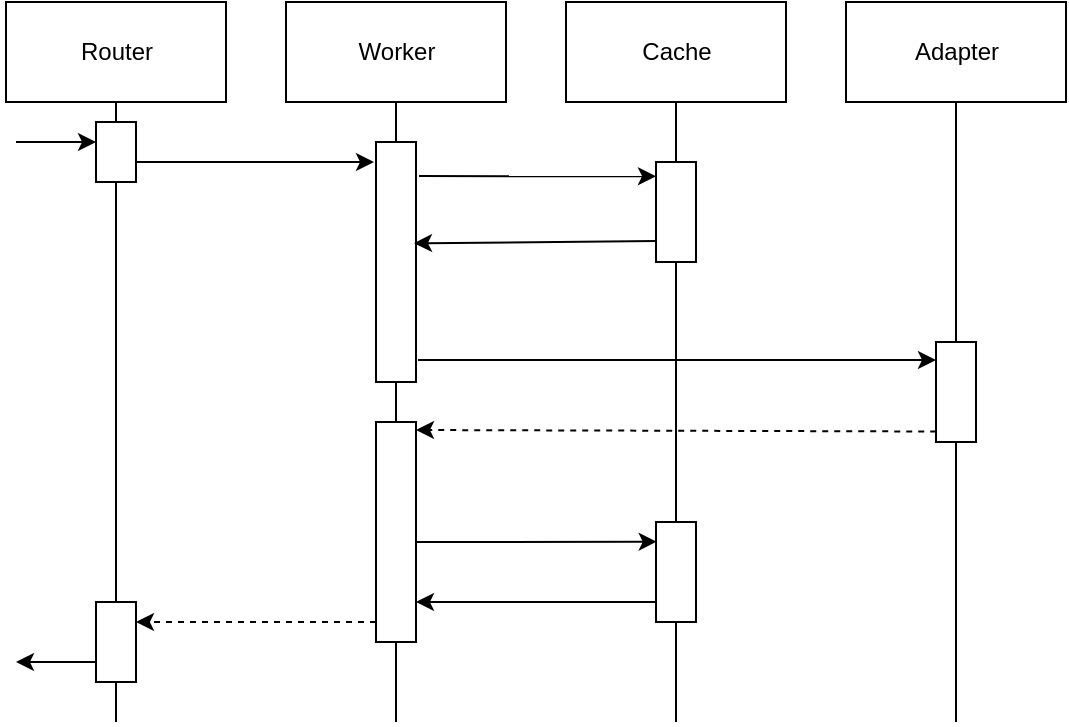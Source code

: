 <mxfile version="13.6.6" type="github"><diagram id="qqEBAk5lv5K9Js-eI9N0" name="Page-1"><mxGraphModel dx="1365" dy="768" grid="1" gridSize="10" guides="1" tooltips="1" connect="1" arrows="1" fold="1" page="1" pageScale="1" pageWidth="850" pageHeight="1100" math="0" shadow="0"><root><mxCell id="0"/><mxCell id="1" parent="0"/><mxCell id="8UW63W2s3v915MuXtgZB-1" value="Router" style="html=1;" vertex="1" parent="1"><mxGeometry x="155" y="160" width="110" height="50" as="geometry"/></mxCell><mxCell id="8UW63W2s3v915MuXtgZB-3" value="" style="endArrow=none;html=1;entryX=0.5;entryY=1;entryDx=0;entryDy=0;" edge="1" parent="1" source="8UW63W2s3v915MuXtgZB-13" target="8UW63W2s3v915MuXtgZB-1"><mxGeometry width="50" height="50" relative="1" as="geometry"><mxPoint x="210" y="700" as="sourcePoint"/><mxPoint x="215" y="260" as="targetPoint"/></mxGeometry></mxCell><mxCell id="8UW63W2s3v915MuXtgZB-4" value="Worker" style="html=1;" vertex="1" parent="1"><mxGeometry x="295" y="160" width="110" height="50" as="geometry"/></mxCell><mxCell id="8UW63W2s3v915MuXtgZB-5" value="" style="endArrow=none;html=1;entryX=0.5;entryY=1;entryDx=0;entryDy=0;" edge="1" target="8UW63W2s3v915MuXtgZB-4" parent="1" source="8UW63W2s3v915MuXtgZB-25"><mxGeometry width="50" height="50" relative="1" as="geometry"><mxPoint x="350" y="700" as="sourcePoint"/><mxPoint x="359" y="260" as="targetPoint"/></mxGeometry></mxCell><mxCell id="8UW63W2s3v915MuXtgZB-6" value="Cache" style="html=1;" vertex="1" parent="1"><mxGeometry x="435" y="160" width="110" height="50" as="geometry"/></mxCell><mxCell id="8UW63W2s3v915MuXtgZB-7" value="" style="endArrow=none;html=1;entryX=0.5;entryY=1;entryDx=0;entryDy=0;" edge="1" target="8UW63W2s3v915MuXtgZB-6" parent="1" source="8UW63W2s3v915MuXtgZB-27"><mxGeometry width="50" height="50" relative="1" as="geometry"><mxPoint x="490" y="700" as="sourcePoint"/><mxPoint x="495" y="260" as="targetPoint"/></mxGeometry></mxCell><mxCell id="8UW63W2s3v915MuXtgZB-8" value="Adapter" style="html=1;" vertex="1" parent="1"><mxGeometry x="575" y="160" width="110" height="50" as="geometry"/></mxCell><mxCell id="8UW63W2s3v915MuXtgZB-9" value="" style="endArrow=none;html=1;entryX=0.5;entryY=1;entryDx=0;entryDy=0;" edge="1" target="8UW63W2s3v915MuXtgZB-8" parent="1"><mxGeometry width="50" height="50" relative="1" as="geometry"><mxPoint x="630" y="520" as="sourcePoint"/><mxPoint x="635" y="260" as="targetPoint"/></mxGeometry></mxCell><mxCell id="8UW63W2s3v915MuXtgZB-10" value="" style="endArrow=classic;html=1;" edge="1" parent="1"><mxGeometry width="50" height="50" relative="1" as="geometry"><mxPoint x="210" y="240" as="sourcePoint"/><mxPoint x="339" y="240" as="targetPoint"/></mxGeometry></mxCell><mxCell id="8UW63W2s3v915MuXtgZB-11" value="" style="endArrow=classic;html=1;entryX=0;entryY=0.143;entryDx=0;entryDy=0;entryPerimeter=0;exitX=1.075;exitY=0.142;exitDx=0;exitDy=0;exitPerimeter=0;" edge="1" parent="1" source="8UW63W2s3v915MuXtgZB-16" target="8UW63W2s3v915MuXtgZB-17"><mxGeometry width="50" height="50" relative="1" as="geometry"><mxPoint x="360" y="250" as="sourcePoint"/><mxPoint x="470" y="250" as="targetPoint"/></mxGeometry></mxCell><mxCell id="8UW63W2s3v915MuXtgZB-13" value="" style="rounded=0;whiteSpace=wrap;html=1;" vertex="1" parent="1"><mxGeometry x="200" y="220" width="20" height="30" as="geometry"/></mxCell><mxCell id="8UW63W2s3v915MuXtgZB-14" value="" style="endArrow=none;html=1;entryX=0.5;entryY=1;entryDx=0;entryDy=0;" edge="1" parent="1" source="8UW63W2s3v915MuXtgZB-32" target="8UW63W2s3v915MuXtgZB-13"><mxGeometry width="50" height="50" relative="1" as="geometry"><mxPoint x="210" y="700" as="sourcePoint"/><mxPoint x="210" y="210" as="targetPoint"/></mxGeometry></mxCell><mxCell id="8UW63W2s3v915MuXtgZB-16" value="" style="rounded=0;whiteSpace=wrap;html=1;" vertex="1" parent="1"><mxGeometry x="340" y="230" width="20" height="120" as="geometry"/></mxCell><mxCell id="8UW63W2s3v915MuXtgZB-17" value="" style="rounded=0;whiteSpace=wrap;html=1;" vertex="1" parent="1"><mxGeometry x="480" y="240" width="20" height="50" as="geometry"/></mxCell><mxCell id="8UW63W2s3v915MuXtgZB-19" value="" style="endArrow=classic;html=1;entryX=0.95;entryY=0.422;entryDx=0;entryDy=0;entryPerimeter=0;exitX=0;exitY=0.791;exitDx=0;exitDy=0;exitPerimeter=0;" edge="1" parent="1" source="8UW63W2s3v915MuXtgZB-17" target="8UW63W2s3v915MuXtgZB-16"><mxGeometry width="50" height="50" relative="1" as="geometry"><mxPoint x="470" y="280" as="sourcePoint"/><mxPoint x="361.44" y="279.61" as="targetPoint"/></mxGeometry></mxCell><mxCell id="8UW63W2s3v915MuXtgZB-20" value="" style="endArrow=classic;html=1;" edge="1" parent="1"><mxGeometry width="50" height="50" relative="1" as="geometry"><mxPoint x="361" y="339" as="sourcePoint"/><mxPoint x="620" y="339" as="targetPoint"/></mxGeometry></mxCell><mxCell id="8UW63W2s3v915MuXtgZB-21" value="" style="rounded=0;whiteSpace=wrap;html=1;" vertex="1" parent="1"><mxGeometry x="620" y="330" width="20" height="50" as="geometry"/></mxCell><mxCell id="8UW63W2s3v915MuXtgZB-24" value="" style="endArrow=classic;html=1;dashed=1;exitX=0.006;exitY=0.895;exitDx=0;exitDy=0;exitPerimeter=0;" edge="1" parent="1" source="8UW63W2s3v915MuXtgZB-21"><mxGeometry width="50" height="50" relative="1" as="geometry"><mxPoint x="617" y="374" as="sourcePoint"/><mxPoint x="360" y="374" as="targetPoint"/></mxGeometry></mxCell><mxCell id="8UW63W2s3v915MuXtgZB-25" value="" style="rounded=0;whiteSpace=wrap;html=1;" vertex="1" parent="1"><mxGeometry x="340" y="370" width="20" height="110" as="geometry"/></mxCell><mxCell id="8UW63W2s3v915MuXtgZB-26" value="" style="endArrow=none;html=1;entryX=0.5;entryY=1;entryDx=0;entryDy=0;" edge="1" parent="1" target="8UW63W2s3v915MuXtgZB-25"><mxGeometry width="50" height="50" relative="1" as="geometry"><mxPoint x="350" y="520" as="sourcePoint"/><mxPoint x="350" y="210" as="targetPoint"/></mxGeometry></mxCell><mxCell id="8UW63W2s3v915MuXtgZB-27" value="" style="rounded=0;whiteSpace=wrap;html=1;" vertex="1" parent="1"><mxGeometry x="480" y="420" width="20" height="50" as="geometry"/></mxCell><mxCell id="8UW63W2s3v915MuXtgZB-28" value="" style="endArrow=none;html=1;entryX=0.5;entryY=1;entryDx=0;entryDy=0;" edge="1" parent="1" target="8UW63W2s3v915MuXtgZB-27"><mxGeometry width="50" height="50" relative="1" as="geometry"><mxPoint x="490" y="520" as="sourcePoint"/><mxPoint x="490" y="210" as="targetPoint"/></mxGeometry></mxCell><mxCell id="8UW63W2s3v915MuXtgZB-29" value="" style="endArrow=classic;html=1;dashed=1;exitX=0;exitY=0.909;exitDx=0;exitDy=0;exitPerimeter=0;" edge="1" parent="1" source="8UW63W2s3v915MuXtgZB-25"><mxGeometry width="50" height="50" relative="1" as="geometry"><mxPoint x="300" y="471" as="sourcePoint"/><mxPoint x="220" y="470" as="targetPoint"/></mxGeometry></mxCell><mxCell id="8UW63W2s3v915MuXtgZB-30" value="" style="endArrow=classic;html=1;entryX=0.018;entryY=0.197;entryDx=0;entryDy=0;entryPerimeter=0;exitX=1.075;exitY=0.142;exitDx=0;exitDy=0;exitPerimeter=0;" edge="1" parent="1" target="8UW63W2s3v915MuXtgZB-27"><mxGeometry width="50" height="50" relative="1" as="geometry"><mxPoint x="360" y="430" as="sourcePoint"/><mxPoint x="478.5" y="430.11" as="targetPoint"/></mxGeometry></mxCell><mxCell id="8UW63W2s3v915MuXtgZB-31" value="" style="endArrow=classic;html=1;exitX=0;exitY=0.8;exitDx=0;exitDy=0;exitPerimeter=0;" edge="1" parent="1" source="8UW63W2s3v915MuXtgZB-27"><mxGeometry width="50" height="50" relative="1" as="geometry"><mxPoint x="450" y="460" as="sourcePoint"/><mxPoint x="360" y="460" as="targetPoint"/></mxGeometry></mxCell><mxCell id="8UW63W2s3v915MuXtgZB-32" value="" style="rounded=0;whiteSpace=wrap;html=1;" vertex="1" parent="1"><mxGeometry x="200" y="460" width="20" height="40" as="geometry"/></mxCell><mxCell id="8UW63W2s3v915MuXtgZB-33" value="" style="endArrow=none;html=1;entryX=0.5;entryY=1;entryDx=0;entryDy=0;" edge="1" parent="1" target="8UW63W2s3v915MuXtgZB-32"><mxGeometry width="50" height="50" relative="1" as="geometry"><mxPoint x="210" y="520" as="sourcePoint"/><mxPoint x="210" y="250" as="targetPoint"/></mxGeometry></mxCell><mxCell id="8UW63W2s3v915MuXtgZB-34" value="" style="endArrow=classic;html=1;" edge="1" parent="1"><mxGeometry width="50" height="50" relative="1" as="geometry"><mxPoint x="160" y="230" as="sourcePoint"/><mxPoint x="200" y="230" as="targetPoint"/></mxGeometry></mxCell><mxCell id="8UW63W2s3v915MuXtgZB-37" value="" style="endArrow=classic;html=1;exitX=0;exitY=0.8;exitDx=0;exitDy=0;exitPerimeter=0;" edge="1" parent="1"><mxGeometry width="50" height="50" relative="1" as="geometry"><mxPoint x="200" y="490" as="sourcePoint"/><mxPoint x="160" y="490" as="targetPoint"/></mxGeometry></mxCell></root></mxGraphModel></diagram></mxfile>